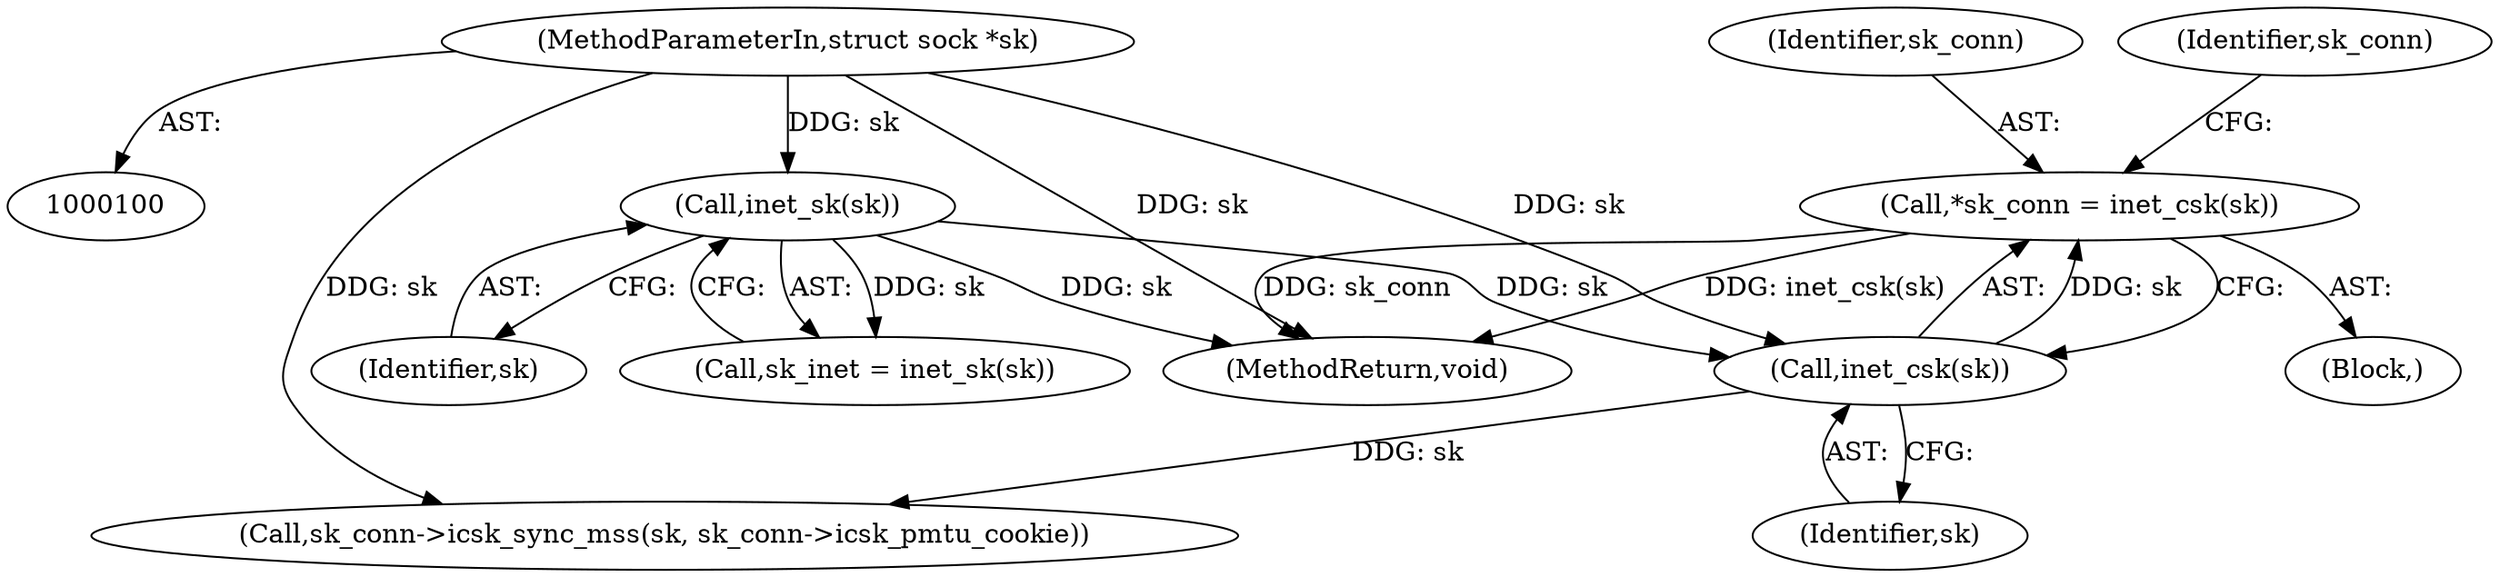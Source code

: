 digraph "0_linux_f6d8bd051c391c1c0458a30b2a7abcd939329259_8@pointer" {
"1000147" [label="(Call,*sk_conn = inet_csk(sk))"];
"1000149" [label="(Call,inet_csk(sk))"];
"1000108" [label="(Call,inet_sk(sk))"];
"1000101" [label="(MethodParameterIn,struct sock *sk)"];
"1000145" [label="(Block,)"];
"1000150" [label="(Identifier,sk)"];
"1000108" [label="(Call,inet_sk(sk))"];
"1000149" [label="(Call,inet_csk(sk))"];
"1000156" [label="(Call,sk_conn->icsk_sync_mss(sk, sk_conn->icsk_pmtu_cookie))"];
"1000109" [label="(Identifier,sk)"];
"1000153" [label="(Identifier,sk_conn)"];
"1000161" [label="(MethodReturn,void)"];
"1000148" [label="(Identifier,sk_conn)"];
"1000106" [label="(Call,sk_inet = inet_sk(sk))"];
"1000101" [label="(MethodParameterIn,struct sock *sk)"];
"1000147" [label="(Call,*sk_conn = inet_csk(sk))"];
"1000147" -> "1000145"  [label="AST: "];
"1000147" -> "1000149"  [label="CFG: "];
"1000148" -> "1000147"  [label="AST: "];
"1000149" -> "1000147"  [label="AST: "];
"1000153" -> "1000147"  [label="CFG: "];
"1000147" -> "1000161"  [label="DDG: inet_csk(sk)"];
"1000147" -> "1000161"  [label="DDG: sk_conn"];
"1000149" -> "1000147"  [label="DDG: sk"];
"1000149" -> "1000150"  [label="CFG: "];
"1000150" -> "1000149"  [label="AST: "];
"1000108" -> "1000149"  [label="DDG: sk"];
"1000101" -> "1000149"  [label="DDG: sk"];
"1000149" -> "1000156"  [label="DDG: sk"];
"1000108" -> "1000106"  [label="AST: "];
"1000108" -> "1000109"  [label="CFG: "];
"1000109" -> "1000108"  [label="AST: "];
"1000106" -> "1000108"  [label="CFG: "];
"1000108" -> "1000161"  [label="DDG: sk"];
"1000108" -> "1000106"  [label="DDG: sk"];
"1000101" -> "1000108"  [label="DDG: sk"];
"1000101" -> "1000100"  [label="AST: "];
"1000101" -> "1000161"  [label="DDG: sk"];
"1000101" -> "1000156"  [label="DDG: sk"];
}
